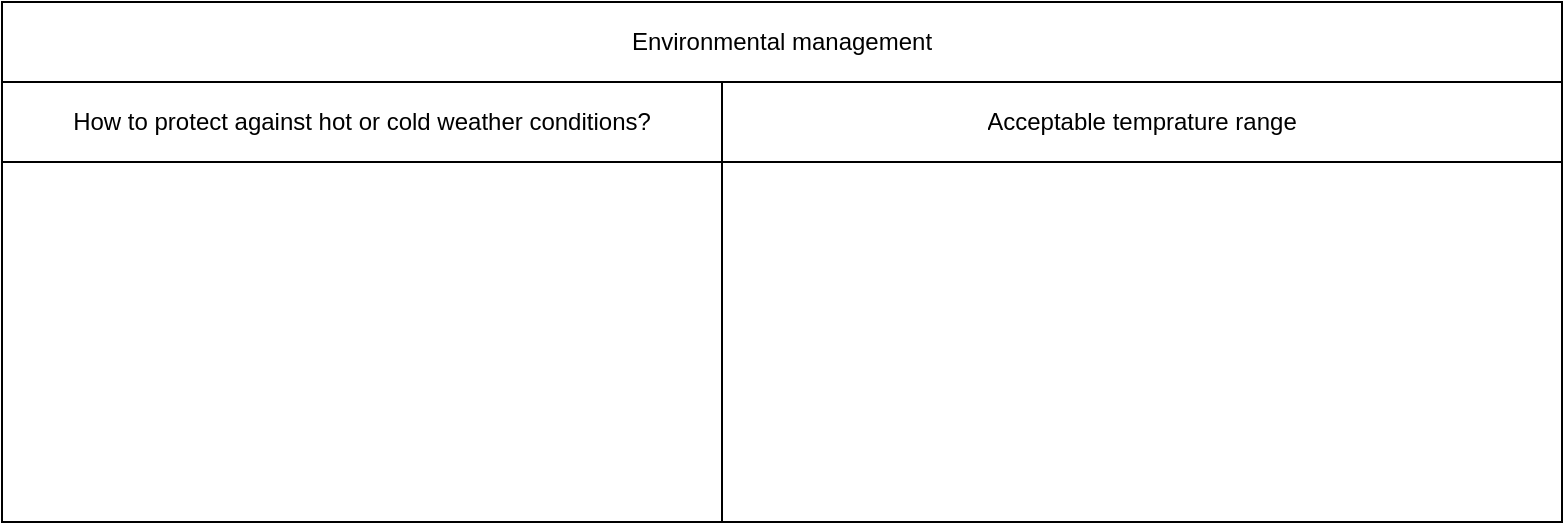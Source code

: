 <mxfile version="15.0.4" type="github">
  <diagram id="WLPjSBhgC_yvwsMOQwiV" name="Page-1">
    <mxGraphModel dx="1666" dy="831" grid="1" gridSize="10" guides="1" tooltips="1" connect="1" arrows="1" fold="1" page="1" pageScale="1" pageWidth="827" pageHeight="1169" math="0" shadow="0">
      <root>
        <mxCell id="0" />
        <mxCell id="1" parent="0" />
        <mxCell id="tNga97t6l0gy_Rezht0s-1" value="" style="shape=table;startSize=0;container=1;collapsible=0;childLayout=tableLayout;" vertex="1" parent="1">
          <mxGeometry x="110" y="210" width="780" height="40" as="geometry" />
        </mxCell>
        <mxCell id="tNga97t6l0gy_Rezht0s-2" value="" style="shape=partialRectangle;collapsible=0;dropTarget=0;pointerEvents=0;fillColor=none;top=0;left=0;bottom=0;right=0;points=[[0,0.5],[1,0.5]];portConstraint=eastwest;" vertex="1" parent="tNga97t6l0gy_Rezht0s-1">
          <mxGeometry width="780" height="40" as="geometry" />
        </mxCell>
        <mxCell id="tNga97t6l0gy_Rezht0s-3" value="Environmental management" style="shape=partialRectangle;html=1;whiteSpace=wrap;connectable=0;overflow=hidden;fillColor=none;top=0;left=0;bottom=0;right=0;pointerEvents=1;" vertex="1" parent="tNga97t6l0gy_Rezht0s-2">
          <mxGeometry width="780" height="40" as="geometry" />
        </mxCell>
        <mxCell id="tNga97t6l0gy_Rezht0s-4" value="" style="shape=table;startSize=0;container=1;collapsible=0;childLayout=tableLayout;" vertex="1" parent="1">
          <mxGeometry x="110" y="250" width="360" height="40" as="geometry" />
        </mxCell>
        <mxCell id="tNga97t6l0gy_Rezht0s-5" value="" style="shape=partialRectangle;collapsible=0;dropTarget=0;pointerEvents=0;fillColor=none;top=0;left=0;bottom=0;right=0;points=[[0,0.5],[1,0.5]];portConstraint=eastwest;" vertex="1" parent="tNga97t6l0gy_Rezht0s-4">
          <mxGeometry width="360" height="40" as="geometry" />
        </mxCell>
        <mxCell id="tNga97t6l0gy_Rezht0s-6" value="How to protect against hot or cold weather conditions?" style="shape=partialRectangle;html=1;whiteSpace=wrap;connectable=0;overflow=hidden;fillColor=none;top=0;left=0;bottom=0;right=0;pointerEvents=1;" vertex="1" parent="tNga97t6l0gy_Rezht0s-5">
          <mxGeometry width="360" height="40" as="geometry" />
        </mxCell>
        <mxCell id="tNga97t6l0gy_Rezht0s-7" value="" style="shape=table;startSize=0;container=1;collapsible=0;childLayout=tableLayout;" vertex="1" parent="1">
          <mxGeometry x="110" y="290" width="360" height="180" as="geometry" />
        </mxCell>
        <mxCell id="tNga97t6l0gy_Rezht0s-8" value="" style="shape=partialRectangle;collapsible=0;dropTarget=0;pointerEvents=0;fillColor=none;top=0;left=0;bottom=0;right=0;points=[[0,0.5],[1,0.5]];portConstraint=eastwest;" vertex="1" parent="tNga97t6l0gy_Rezht0s-7">
          <mxGeometry width="360" height="180" as="geometry" />
        </mxCell>
        <mxCell id="tNga97t6l0gy_Rezht0s-9" value="" style="shape=partialRectangle;html=1;whiteSpace=wrap;connectable=0;overflow=hidden;fillColor=none;top=0;left=0;bottom=0;right=0;pointerEvents=1;" vertex="1" parent="tNga97t6l0gy_Rezht0s-8">
          <mxGeometry width="360" height="180" as="geometry" />
        </mxCell>
        <mxCell id="tNga97t6l0gy_Rezht0s-10" value="" style="shape=table;startSize=0;container=1;collapsible=0;childLayout=tableLayout;" vertex="1" parent="1">
          <mxGeometry x="470" y="250" width="420" height="40" as="geometry" />
        </mxCell>
        <mxCell id="tNga97t6l0gy_Rezht0s-11" value="" style="shape=partialRectangle;collapsible=0;dropTarget=0;pointerEvents=0;fillColor=none;top=0;left=0;bottom=0;right=0;points=[[0,0.5],[1,0.5]];portConstraint=eastwest;" vertex="1" parent="tNga97t6l0gy_Rezht0s-10">
          <mxGeometry width="420" height="40" as="geometry" />
        </mxCell>
        <mxCell id="tNga97t6l0gy_Rezht0s-12" value="Acceptable temprature range" style="shape=partialRectangle;html=1;whiteSpace=wrap;connectable=0;overflow=hidden;fillColor=none;top=0;left=0;bottom=0;right=0;pointerEvents=1;" vertex="1" parent="tNga97t6l0gy_Rezht0s-11">
          <mxGeometry width="420" height="40" as="geometry" />
        </mxCell>
        <mxCell id="tNga97t6l0gy_Rezht0s-13" value="" style="shape=table;startSize=0;container=1;collapsible=0;childLayout=tableLayout;" vertex="1" parent="1">
          <mxGeometry x="470" y="290" width="420" height="180" as="geometry" />
        </mxCell>
        <mxCell id="tNga97t6l0gy_Rezht0s-14" value="" style="shape=partialRectangle;collapsible=0;dropTarget=0;pointerEvents=0;fillColor=none;top=0;left=0;bottom=0;right=0;points=[[0,0.5],[1,0.5]];portConstraint=eastwest;" vertex="1" parent="tNga97t6l0gy_Rezht0s-13">
          <mxGeometry width="420" height="180" as="geometry" />
        </mxCell>
        <mxCell id="tNga97t6l0gy_Rezht0s-15" value="" style="shape=partialRectangle;html=1;whiteSpace=wrap;connectable=0;overflow=hidden;fillColor=none;top=0;left=0;bottom=0;right=0;pointerEvents=1;" vertex="1" parent="tNga97t6l0gy_Rezht0s-14">
          <mxGeometry width="420" height="180" as="geometry" />
        </mxCell>
      </root>
    </mxGraphModel>
  </diagram>
</mxfile>
